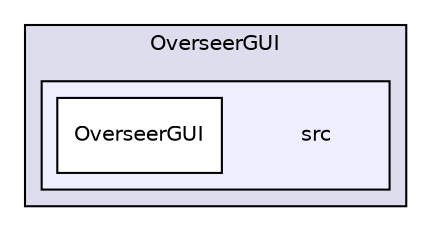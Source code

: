 digraph "D:/Work/Programmieren/Java/D-MARLA/Implementation/MARLA-Overseer/OverseerGUI/src" {
  compound=true
  node [ fontsize="10", fontname="Helvetica"];
  edge [ labelfontsize="10", labelfontname="Helvetica"];
  subgraph clusterdir_49f65ac55b96b6e4eb449b42267ed995 {
    graph [ bgcolor="#ddddee", pencolor="black", label="OverseerGUI" fontname="Helvetica", fontsize="10", URL="dir_49f65ac55b96b6e4eb449b42267ed995.html"]
  subgraph clusterdir_3b4230e5bb8d9b760933c901c334cfe9 {
    graph [ bgcolor="#eeeeff", pencolor="black", label="" URL="dir_3b4230e5bb8d9b760933c901c334cfe9.html"];
    dir_3b4230e5bb8d9b760933c901c334cfe9 [shape=plaintext label="src"];
    dir_2ca8d99d49afef5fcb0d7fb5fdc26697 [shape=box label="OverseerGUI" color="black" fillcolor="white" style="filled" URL="dir_2ca8d99d49afef5fcb0d7fb5fdc26697.html"];
  }
  }
}
